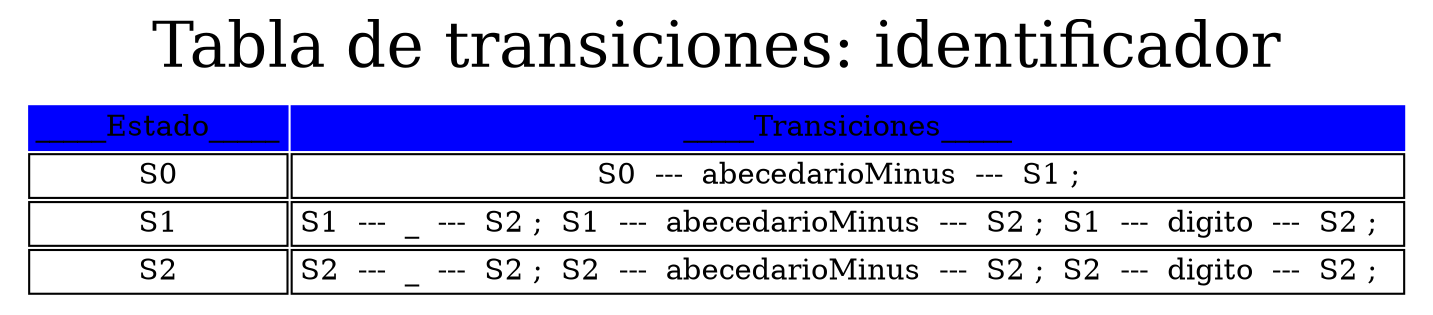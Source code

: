 digraph G {
splines=false;
graph [ dpi = 700 ];
label = <Tabla de transiciones: identificador>
labelloc = t
fontsize=30
tbl [
shape=plaintext
label=<
<table border='0' cellborder='1' cellspacing='2'>
<tr><td color='blue' bgcolor='blue'>_____Estado_____</td><td colspan='2' color='blue' bgcolor='blue'>_____Transiciones_____</td></tr>
<tr><td>S0</td><td colspan="2">S0  ---  abecedarioMinus  ---  S1 ;  </td></tr>
<tr><td>S1</td><td colspan="2">S1  ---  _  ---  S2 ;  S1  ---  abecedarioMinus  ---  S2 ;  S1  ---  digito  ---  S2 ;  </td></tr>
<tr><td>S2</td><td colspan="2">S2  ---  _  ---  S2 ;  S2  ---  abecedarioMinus  ---  S2 ;  S2  ---  digito  ---  S2 ;  </td></tr>
</table>
>];
}
